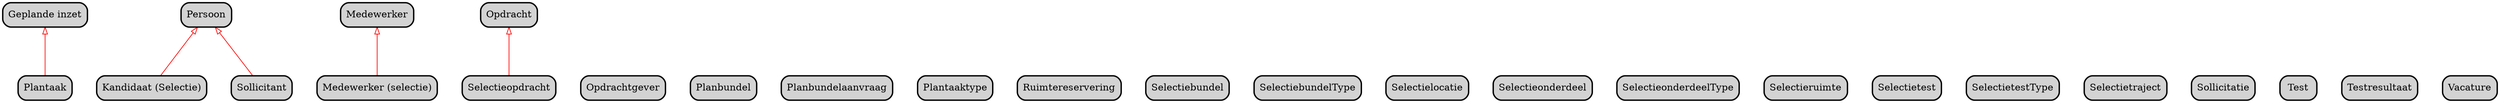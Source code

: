digraph {
	graph [bgcolor=white,
		landscape=false,
		mode=ipsep,
		nodesep=0.5,
		outputorder=edgesfirst,
		overlap=voronoi,
		rank=same,
		rankdir=BT,
		ranksep=1,
		remincross=true
	];
	node [bgcolor=lightgray,
		label="\N",
		shape=box,
		style="rounded,filled,bold"
	];
	edge [color=black,
		len=4
	];
	4109969044283413085	[label="Geplande inzet"];
	4109969044283413086	[label="Kandidaat (Selectie)"];
	4109969044283413083	[label=Persoon];
	4109969044283413086 -> 4109969044283413083	[arrowhead=onormal,
		color=red,
		len=2];
	4109969044283413087	[label=Medewerker];
	4109969044283413080	[label="Medewerker (selectie)"];
	4109969044283413080 -> 4109969044283413087	[arrowhead=onormal,
		color=red,
		len=2];
	4109969044283413081	[label=Opdracht];
	4109969044283413082	[label=Opdrachtgever];
	4109969044283413076	[label=Planbundel];
	4109969044283413077	[label=Planbundelaanvraag];
	238150469737362636	[label=Plantaak];
	238150469737362636 -> 4109969044283413085	[arrowhead=onormal,
		color=red,
		len=2];
	238150469737362635	[label=Plantaaktype];
	238150469737362634	[label=Ruimtereservering];
	238150469737362633	[label=Selectiebundel];
	238150469737362640	[label=SelectiebundelType];
	238150469737362639	[label=Selectielocatie];
	238150469737362638	[label=Selectieonderdeel];
	238150469737362637	[label=SelectieonderdeelType];
	238150469737362628	[label=Selectieopdracht];
	238150469737362628 -> 4109969044283413081	[arrowhead=onormal,
		color=red,
		len=2];
	238150469737362627	[label=Selectieruimte];
	238147171202478035	[label=Selectietest];
	238147171202478036	[label=SelectietestType];
	238147171202478033	[label=Selectietraject];
	238147171202478034	[label=Sollicitant];
	238147171202478034 -> 4109969044283413083	[arrowhead=onormal,
		color=red,
		len=2];
	238147171202478039	[label=Sollicitatie];
	238147171202478040	[label=Test];
	238147171202478037	[label=Testresultaat];
	238147171202478038	[label=Vacature];
}
